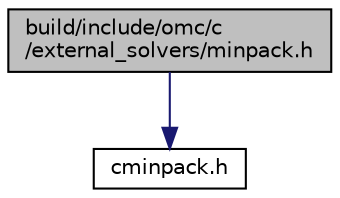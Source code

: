 digraph "build/include/omc/c/external_solvers/minpack.h"
{
  edge [fontname="Helvetica",fontsize="10",labelfontname="Helvetica",labelfontsize="10"];
  node [fontname="Helvetica",fontsize="10",shape=record];
  Node0 [label="build/include/omc/c\l/external_solvers/minpack.h",height=0.2,width=0.4,color="black", fillcolor="grey75", style="filled", fontcolor="black"];
  Node0 -> Node1 [color="midnightblue",fontsize="10",style="solid",fontname="Helvetica"];
  Node1 [label="cminpack.h",height=0.2,width=0.4,color="black", fillcolor="white", style="filled",URL="$d9/d9a/build_2include_2omc_2c_2external__solvers_2cminpack_8h.html"];
}
